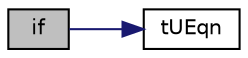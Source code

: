 digraph "if"
{
 // LATEX_PDF_SIZE
  edge [fontname="Helvetica",fontsize="10",labelfontname="Helvetica",labelfontsize="10"];
  node [fontname="Helvetica",fontsize="10",shape=record];
  rankdir="LR";
  Node1 [label="if",height=0.2,width=0.4,color="black", fillcolor="grey75", style="filled", fontcolor="black",tooltip=" "];
  Node1 -> Node2 [color="midnightblue",fontsize="10",style="solid"];
  Node2 [label="tUEqn",height=0.2,width=0.4,color="black", fillcolor="white", style="filled",URL="$UEqn_8H.html#ac8d6c496ddf5a565a55fd0f6271c8e53",tooltip=" "];
}
